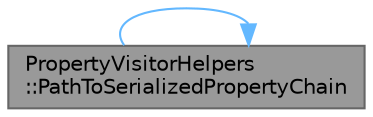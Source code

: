 digraph "PropertyVisitorHelpers::PathToSerializedPropertyChain"
{
 // INTERACTIVE_SVG=YES
 // LATEX_PDF_SIZE
  bgcolor="transparent";
  edge [fontname=Helvetica,fontsize=10,labelfontname=Helvetica,labelfontsize=10];
  node [fontname=Helvetica,fontsize=10,shape=box,height=0.2,width=0.4];
  rankdir="LR";
  Node1 [id="Node000001",label="PropertyVisitorHelpers\l::PathToSerializedPropertyChain",height=0.2,width=0.4,color="gray40", fillcolor="grey60", style="filled", fontcolor="black",tooltip="Convert the given path to a serialized property chain."];
  Node1 -> Node1 [id="edge1_Node000001_Node000001",color="steelblue1",style="solid",tooltip=" "];
}
